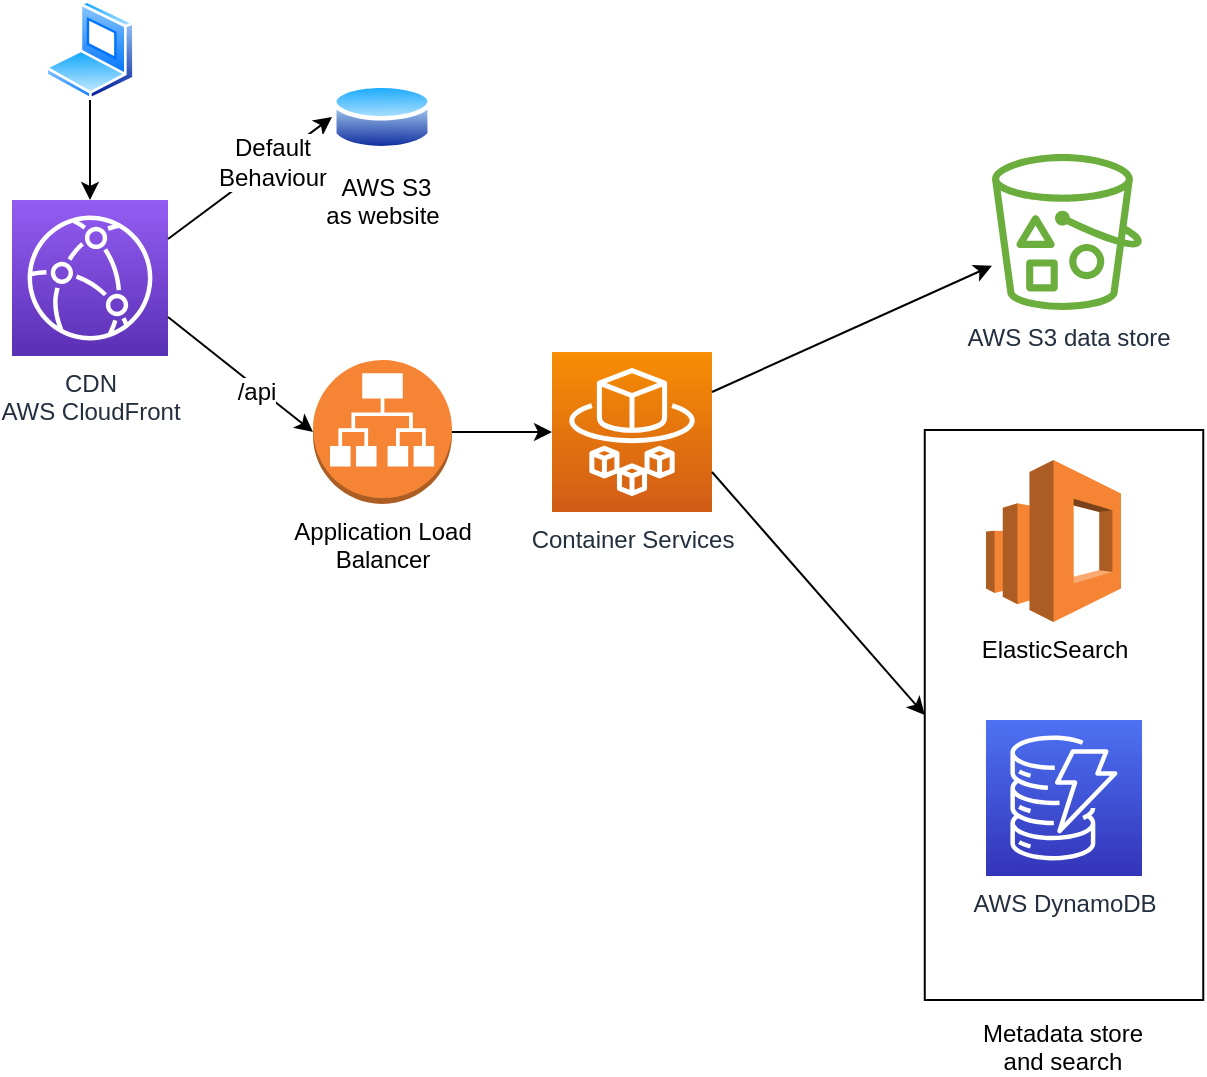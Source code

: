 <mxfile version="15.1.4" type="github">
  <diagram id="ARFAxi0KdtHPudQOAwqh" name="Page-1">
    <mxGraphModel dx="1995" dy="1155" grid="1" gridSize="10" guides="1" tooltips="1" connect="1" arrows="1" fold="1" page="1" pageScale="1" pageWidth="827" pageHeight="1169" math="0" shadow="0">
      <root>
        <mxCell id="0" />
        <mxCell id="1" parent="0" />
        <mxCell id="FkVXVYRy-pQdbBb8ZdKn-17" value="&lt;div&gt;&lt;br&gt;&lt;/div&gt;&lt;div&gt;&lt;br&gt;&lt;/div&gt;&lt;div&gt;&lt;br&gt;&lt;/div&gt;&lt;div&gt;&lt;br&gt;&lt;/div&gt;&lt;div&gt;&lt;br&gt;&lt;/div&gt;&lt;div&gt;&lt;br&gt;&lt;/div&gt;&lt;div&gt;&lt;br&gt;&lt;/div&gt;&lt;div&gt;&lt;br&gt;&lt;/div&gt;&lt;div&gt;&lt;br&gt;&lt;/div&gt;&lt;div&gt;&lt;br&gt;&lt;/div&gt;&lt;div&gt;&lt;br&gt;&lt;/div&gt;&lt;div&gt;&lt;br&gt;&lt;/div&gt;&lt;div&gt;&lt;br&gt;&lt;/div&gt;&lt;div&gt;&lt;br&gt;&lt;/div&gt;&lt;div&gt;&lt;br&gt;&lt;/div&gt;&lt;div&gt;&lt;br&gt;&lt;/div&gt;&lt;div&gt;&lt;br&gt;&lt;/div&gt;&lt;div&gt;&lt;br&gt;&lt;/div&gt;&lt;div&gt;&lt;br&gt;&lt;/div&gt;&lt;div&gt;&lt;br&gt;&lt;/div&gt;&lt;div&gt;&lt;br&gt;&lt;/div&gt;&lt;div&gt;&lt;br&gt;&lt;/div&gt;&lt;div&gt;&lt;br&gt;&lt;/div&gt;&lt;div&gt;Metadata store &lt;br&gt;&lt;/div&gt;&lt;div&gt;and search&lt;/div&gt;" style="rounded=0;whiteSpace=wrap;html=1;" vertex="1" parent="1">
          <mxGeometry x="496.38" y="555" width="139.25" height="285" as="geometry" />
        </mxCell>
        <mxCell id="J0y3WeoziUCY8ritZgpN-1" value="&lt;div&gt;CDN&lt;/div&gt;&lt;div&gt;AWS CloudFront&lt;/div&gt;" style="sketch=0;points=[[0,0,0],[0.25,0,0],[0.5,0,0],[0.75,0,0],[1,0,0],[0,1,0],[0.25,1,0],[0.5,1,0],[0.75,1,0],[1,1,0],[0,0.25,0],[0,0.5,0],[0,0.75,0],[1,0.25,0],[1,0.5,0],[1,0.75,0]];outlineConnect=0;fontColor=#232F3E;gradientColor=#945DF2;gradientDirection=north;fillColor=#5A30B5;strokeColor=#ffffff;dashed=0;verticalLabelPosition=bottom;verticalAlign=top;align=center;html=1;fontSize=12;fontStyle=0;aspect=fixed;shape=mxgraph.aws4.resourceIcon;resIcon=mxgraph.aws4.cloudfront;" parent="1" vertex="1">
          <mxGeometry x="40" y="440" width="78" height="78" as="geometry" />
        </mxCell>
        <mxCell id="hpqaFl9niPtcVTVSsJLT-1" value="" style="endArrow=classic;html=1;exitX=1;exitY=0.25;exitDx=0;exitDy=0;exitPerimeter=0;entryX=0;entryY=0.5;entryDx=0;entryDy=0;" parent="1" source="J0y3WeoziUCY8ritZgpN-1" edge="1" target="FkVXVYRy-pQdbBb8ZdKn-3">
          <mxGeometry width="50" height="50" relative="1" as="geometry">
            <mxPoint x="390" y="610" as="sourcePoint" />
            <mxPoint x="200" y="400" as="targetPoint" />
          </mxGeometry>
        </mxCell>
        <mxCell id="hpqaFl9niPtcVTVSsJLT-2" value="&lt;div&gt;&lt;font style=&quot;font-size: 12px&quot;&gt;Default&lt;/font&gt;&lt;/div&gt;&lt;div&gt;&lt;font style=&quot;font-size: 12px&quot;&gt;Behaviour&lt;/font&gt;&lt;br&gt;&lt;/div&gt;" style="edgeLabel;html=1;align=center;verticalAlign=middle;resizable=0;points=[];" parent="hpqaFl9niPtcVTVSsJLT-1" vertex="1" connectable="0">
          <mxGeometry x="0.267" relative="1" as="geometry">
            <mxPoint as="offset" />
          </mxGeometry>
        </mxCell>
        <mxCell id="hpqaFl9niPtcVTVSsJLT-3" value="" style="endArrow=classic;html=1;exitX=1;exitY=0.75;exitDx=0;exitDy=0;exitPerimeter=0;entryX=0;entryY=0.5;entryDx=0;entryDy=0;entryPerimeter=0;" parent="1" source="J0y3WeoziUCY8ritZgpN-1" edge="1" target="FkVXVYRy-pQdbBb8ZdKn-6">
          <mxGeometry width="50" height="50" relative="1" as="geometry">
            <mxPoint x="150" y="490" as="sourcePoint" />
            <mxPoint x="200" y="560" as="targetPoint" />
          </mxGeometry>
        </mxCell>
        <mxCell id="hpqaFl9niPtcVTVSsJLT-4" value="&lt;font style=&quot;font-size: 12px&quot;&gt;/api&lt;/font&gt;" style="edgeLabel;html=1;align=center;verticalAlign=middle;resizable=0;points=[];" parent="hpqaFl9niPtcVTVSsJLT-3" vertex="1" connectable="0">
          <mxGeometry x="0.225" y="-1" relative="1" as="geometry">
            <mxPoint y="1" as="offset" />
          </mxGeometry>
        </mxCell>
        <mxCell id="FkVXVYRy-pQdbBb8ZdKn-2" style="edgeStyle=orthogonalEdgeStyle;rounded=0;orthogonalLoop=1;jettySize=auto;html=1;entryX=0.5;entryY=0;entryDx=0;entryDy=0;entryPerimeter=0;" edge="1" parent="1" source="FkVXVYRy-pQdbBb8ZdKn-1" target="J0y3WeoziUCY8ritZgpN-1">
          <mxGeometry relative="1" as="geometry" />
        </mxCell>
        <mxCell id="FkVXVYRy-pQdbBb8ZdKn-1" value="" style="aspect=fixed;perimeter=ellipsePerimeter;html=1;align=center;shadow=0;dashed=0;spacingTop=3;image;image=img/lib/active_directory/laptop_client.svg;" vertex="1" parent="1">
          <mxGeometry x="56.5" y="340" width="45" height="50" as="geometry" />
        </mxCell>
        <mxCell id="FkVXVYRy-pQdbBb8ZdKn-3" value="&lt;div&gt;&amp;nbsp;AWS S3&lt;/div&gt;&lt;div&gt; as website&lt;/div&gt;&lt;div&gt;&lt;br&gt;&lt;/div&gt;" style="aspect=fixed;perimeter=ellipsePerimeter;html=1;align=center;shadow=0;dashed=0;spacingTop=3;image;image=img/lib/active_directory/database.svg;" vertex="1" parent="1">
          <mxGeometry x="200" y="380" width="50" height="37" as="geometry" />
        </mxCell>
        <mxCell id="FkVXVYRy-pQdbBb8ZdKn-11" style="edgeStyle=orthogonalEdgeStyle;rounded=0;orthogonalLoop=1;jettySize=auto;html=1;entryX=0;entryY=0.5;entryDx=0;entryDy=0;entryPerimeter=0;" edge="1" parent="1" source="FkVXVYRy-pQdbBb8ZdKn-6" target="FkVXVYRy-pQdbBb8ZdKn-9">
          <mxGeometry relative="1" as="geometry" />
        </mxCell>
        <mxCell id="FkVXVYRy-pQdbBb8ZdKn-6" value="&lt;div&gt;Application Load &lt;br&gt;&lt;/div&gt;&lt;div&gt;Balancer&lt;/div&gt;" style="outlineConnect=0;dashed=0;verticalLabelPosition=bottom;verticalAlign=top;align=center;html=1;shape=mxgraph.aws3.application_load_balancer;fillColor=#F58534;gradientColor=none;" vertex="1" parent="1">
          <mxGeometry x="190.5" y="520" width="69.5" height="72" as="geometry" />
        </mxCell>
        <mxCell id="FkVXVYRy-pQdbBb8ZdKn-9" value="&lt;div&gt;Container Services&lt;/div&gt;&lt;div&gt;&lt;br&gt;&lt;/div&gt;" style="sketch=0;points=[[0,0,0],[0.25,0,0],[0.5,0,0],[0.75,0,0],[1,0,0],[0,1,0],[0.25,1,0],[0.5,1,0],[0.75,1,0],[1,1,0],[0,0.25,0],[0,0.5,0],[0,0.75,0],[1,0.25,0],[1,0.5,0],[1,0.75,0]];outlineConnect=0;fontColor=#232F3E;gradientColor=#F78E04;gradientDirection=north;fillColor=#D05C17;strokeColor=#ffffff;dashed=0;verticalLabelPosition=bottom;verticalAlign=top;align=center;html=1;fontSize=12;fontStyle=0;aspect=fixed;shape=mxgraph.aws4.resourceIcon;resIcon=mxgraph.aws4.fargate;" vertex="1" parent="1">
          <mxGeometry x="310" y="516" width="80" height="80" as="geometry" />
        </mxCell>
        <mxCell id="FkVXVYRy-pQdbBb8ZdKn-13" value="AWS S3 data store" style="sketch=0;outlineConnect=0;fontColor=#232F3E;gradientColor=none;fillColor=#6CAE3E;strokeColor=none;dashed=0;verticalLabelPosition=bottom;verticalAlign=top;align=center;html=1;fontSize=12;fontStyle=0;aspect=fixed;pointerEvents=1;shape=mxgraph.aws4.bucket_with_objects;" vertex="1" parent="1">
          <mxGeometry x="530" y="417" width="75" height="78" as="geometry" />
        </mxCell>
        <mxCell id="FkVXVYRy-pQdbBb8ZdKn-14" value="" style="endArrow=classic;html=1;exitX=1;exitY=0.25;exitDx=0;exitDy=0;exitPerimeter=0;" edge="1" parent="1" source="FkVXVYRy-pQdbBb8ZdKn-9" target="FkVXVYRy-pQdbBb8ZdKn-13">
          <mxGeometry width="50" height="50" relative="1" as="geometry">
            <mxPoint x="250" y="830" as="sourcePoint" />
            <mxPoint x="300" y="780" as="targetPoint" />
          </mxGeometry>
        </mxCell>
        <mxCell id="FkVXVYRy-pQdbBb8ZdKn-15" value="AWS DynamoDB" style="sketch=0;points=[[0,0,0],[0.25,0,0],[0.5,0,0],[0.75,0,0],[1,0,0],[0,1,0],[0.25,1,0],[0.5,1,0],[0.75,1,0],[1,1,0],[0,0.25,0],[0,0.5,0],[0,0.75,0],[1,0.25,0],[1,0.5,0],[1,0.75,0]];outlineConnect=0;fontColor=#232F3E;gradientColor=#4D72F3;gradientDirection=north;fillColor=#3334B9;strokeColor=#ffffff;dashed=0;verticalLabelPosition=bottom;verticalAlign=top;align=center;html=1;fontSize=12;fontStyle=0;aspect=fixed;shape=mxgraph.aws4.resourceIcon;resIcon=mxgraph.aws4.dynamodb;" vertex="1" parent="1">
          <mxGeometry x="527" y="700" width="78" height="78" as="geometry" />
        </mxCell>
        <mxCell id="FkVXVYRy-pQdbBb8ZdKn-16" value="&lt;div&gt;ElasticSearch&lt;/div&gt;" style="outlineConnect=0;dashed=0;verticalLabelPosition=bottom;verticalAlign=top;align=center;html=1;shape=mxgraph.aws3.elasticsearch_service;fillColor=#F58534;gradientColor=none;" vertex="1" parent="1">
          <mxGeometry x="527" y="570" width="67.5" height="81" as="geometry" />
        </mxCell>
        <mxCell id="FkVXVYRy-pQdbBb8ZdKn-18" value="" style="endArrow=classic;html=1;entryX=0;entryY=0.5;entryDx=0;entryDy=0;exitX=1;exitY=0.75;exitDx=0;exitDy=0;exitPerimeter=0;" edge="1" parent="1" source="FkVXVYRy-pQdbBb8ZdKn-9" target="FkVXVYRy-pQdbBb8ZdKn-17">
          <mxGeometry width="50" height="50" relative="1" as="geometry">
            <mxPoint x="220" y="830" as="sourcePoint" />
            <mxPoint x="270" y="780" as="targetPoint" />
          </mxGeometry>
        </mxCell>
      </root>
    </mxGraphModel>
  </diagram>
</mxfile>
